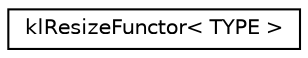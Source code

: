 digraph G
{
  edge [fontname="Helvetica",fontsize="10",labelfontname="Helvetica",labelfontsize="10"];
  node [fontname="Helvetica",fontsize="10",shape=record];
  rankdir=LR;
  Node1 [label="klResizeFunctor\< TYPE \>",height=0.2,width=0.4,color="black", fillcolor="white", style="filled",URL="$classkl_resize_functor.html"];
}
